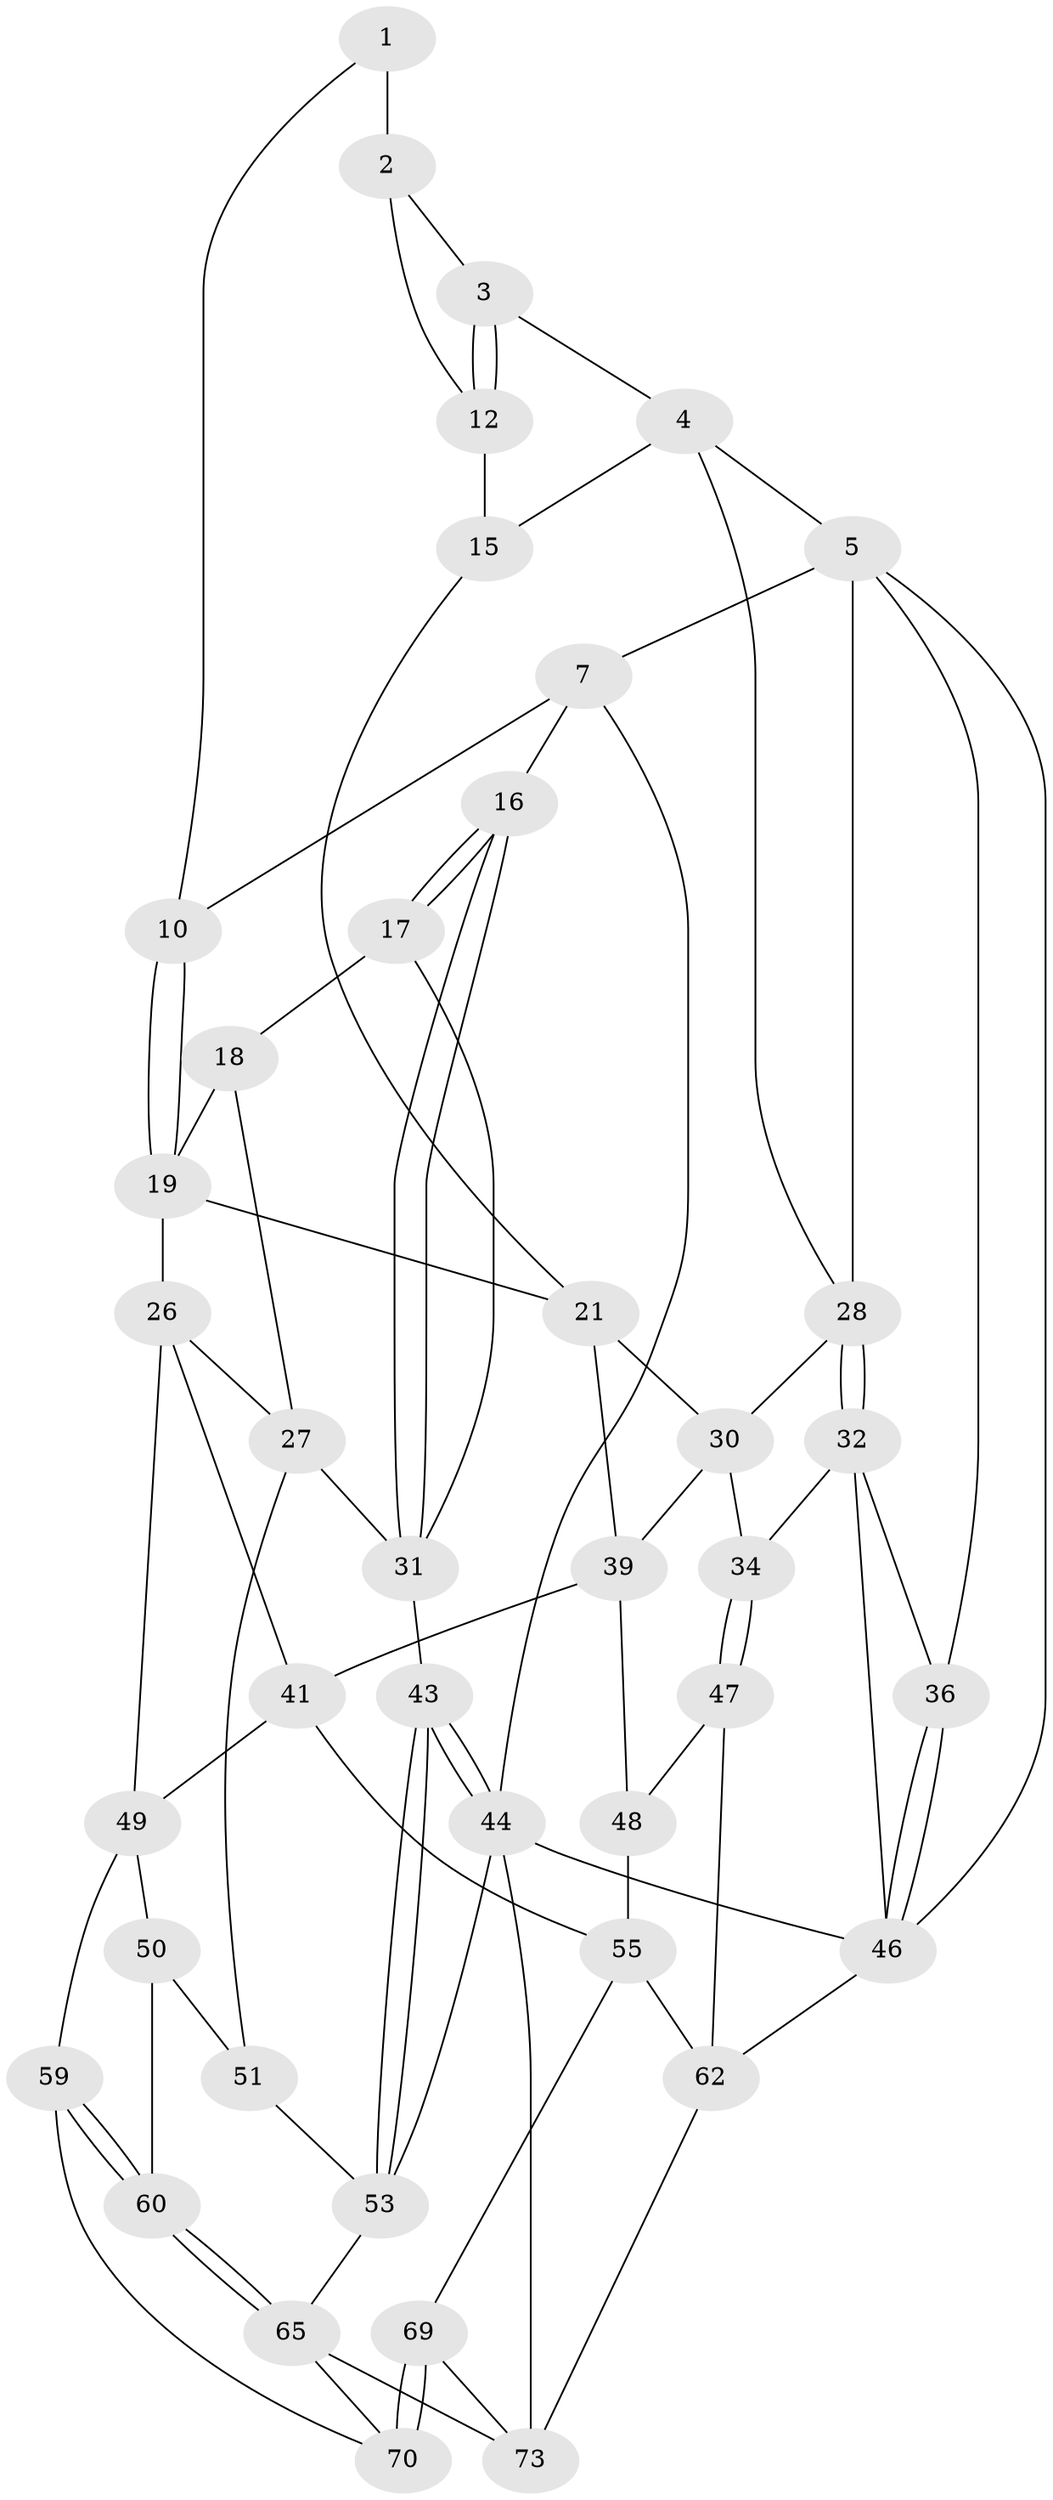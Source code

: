 // original degree distribution, {3: 0.02702702702702703, 4: 0.24324324324324326, 5: 0.5135135135135135, 6: 0.21621621621621623}
// Generated by graph-tools (version 1.1) at 2025/42/03/06/25 10:42:30]
// undirected, 41 vertices, 85 edges
graph export_dot {
graph [start="1"]
  node [color=gray90,style=filled];
  1 [pos="+0.409040969407611+0",super="+9"];
  2 [pos="+0.6599523434450562+0",super="+11"];
  3 [pos="+0.7639862757897822+0"];
  4 [pos="+0.7738109156263795+0",super="+14"];
  5 [pos="+1+0",super="+6"];
  7 [pos="+0+0",super="+8"];
  10 [pos="+0.2686077810951376+0.13340609933382397"];
  12 [pos="+0.6164801009609273+0.1313492504429974",super="+13"];
  15 [pos="+0.7215171470739944+0.21694642894726743",super="+20"];
  16 [pos="+0+0"];
  17 [pos="+0.08074318671416379+0.15369195145642503",super="+25"];
  18 [pos="+0.20530158674837065+0.17525430791619476",super="+24"];
  19 [pos="+0.24222107383802394+0.16661033731745656",super="+23"];
  21 [pos="+0.5051768142974171+0.2857837403783691",super="+22"];
  26 [pos="+0.3486809693166627+0.4233505866748582",super="+42"];
  27 [pos="+0.21782465173655813+0.41675426938652893",super="+37"];
  28 [pos="+0.838927342895942+0.276028899490895",super="+29"];
  30 [pos="+0.7599335870297239+0.33632737060583556",super="+35"];
  31 [pos="+0+0.3823712093517489",super="+38"];
  32 [pos="+0.9258099629003126+0.3122601151100946",super="+33"];
  34 [pos="+0.8060064338260157+0.5938624885140215"];
  36 [pos="+1+0.2725118877756175"];
  39 [pos="+0.5999247841430538+0.45274903116230164",super="+40"];
  41 [pos="+0.48296601445011006+0.5958040852569894",super="+56"];
  43 [pos="+0+0.6938285206425012"];
  44 [pos="+0+1",super="+45"];
  46 [pos="+1+0.6888655087719427",super="+61"];
  47 [pos="+0.7765573512900531+0.6302838587247804",super="+64"];
  48 [pos="+0.5684035011897564+0.5822846486720793",super="+54"];
  49 [pos="+0.3494392020209198+0.5894313078741812",super="+57"];
  50 [pos="+0.29533747050199605+0.6205292461125681",super="+58"];
  51 [pos="+0.15594186860616796+0.5626392725635943",super="+52"];
  53 [pos="+0+0.7509240864887144",super="+67"];
  55 [pos="+0.541475461592839+0.7907856267749471",super="+68"];
  59 [pos="+0.3525717433519939+0.7714995766880473"];
  60 [pos="+0.2543299978197222+0.7672593362321594"];
  62 [pos="+1+1",super="+63"];
  65 [pos="+0.2512919471824477+0.7740347452769643",super="+66"];
  69 [pos="+0.4479725869900735+0.8993343658978817",super="+72"];
  70 [pos="+0.3534245170192454+0.7733816804700171",super="+71"];
  73 [pos="+0.32906243133425117+1",super="+74"];
  1 -- 2 [weight=2];
  1 -- 10;
  2 -- 3;
  2 -- 12;
  3 -- 4;
  3 -- 12;
  3 -- 12;
  4 -- 5;
  4 -- 15;
  4 -- 28;
  5 -- 28;
  5 -- 36;
  5 -- 46;
  5 -- 7;
  7 -- 16;
  7 -- 10;
  7 -- 44;
  10 -- 19;
  10 -- 19;
  12 -- 15 [weight=2];
  15 -- 21;
  16 -- 17;
  16 -- 17;
  16 -- 31;
  16 -- 31;
  17 -- 18 [weight=2];
  17 -- 31;
  18 -- 19;
  18 -- 27;
  19 -- 26;
  19 -- 21;
  21 -- 30;
  21 -- 39;
  26 -- 27;
  26 -- 41;
  26 -- 49;
  27 -- 51;
  27 -- 31;
  28 -- 32;
  28 -- 32;
  28 -- 30;
  30 -- 34;
  30 -- 39;
  31 -- 43;
  32 -- 36;
  32 -- 34;
  32 -- 46;
  34 -- 47;
  34 -- 47;
  36 -- 46;
  36 -- 46;
  39 -- 48;
  39 -- 41;
  41 -- 49;
  41 -- 55;
  43 -- 44;
  43 -- 44;
  43 -- 53;
  43 -- 53;
  44 -- 53;
  44 -- 73;
  44 -- 46;
  46 -- 62;
  47 -- 48 [weight=2];
  47 -- 62;
  48 -- 55;
  49 -- 50;
  49 -- 59;
  50 -- 51 [weight=2];
  50 -- 60;
  51 -- 53;
  53 -- 65;
  55 -- 69;
  55 -- 62;
  59 -- 60;
  59 -- 60;
  59 -- 70;
  60 -- 65;
  60 -- 65;
  62 -- 73;
  65 -- 73;
  65 -- 70;
  69 -- 70 [weight=2];
  69 -- 70;
  69 -- 73;
}

